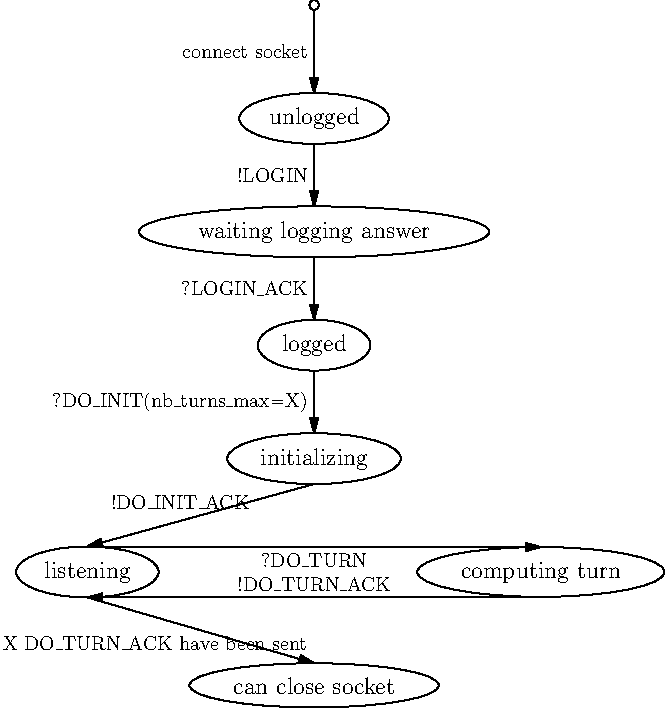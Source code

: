 unitsize(1cm);

real margin=1mm;
real y = 0;
real yoff = -2;
real xoff = 4;

object start = draw("", ellipse, (0,y), 0); y += yoff;
object unlogged = draw("unlogged", ellipse, (0,y), margin); y += yoff;
object waiting = draw("waiting logging answer", ellipse, (0,y), margin); y += yoff;
object logged = draw("logged", ellipse, (0,y), margin); y += yoff;
object gameinit = draw("initializing", ellipse, (0,y), margin); y += yoff;
object listening = draw("listening", ellipse, (-xoff,y), margin);
object thinking = draw("computing turn", ellipse, (xoff,y), margin); y += yoff;
object gameover = draw("can close socket", ellipse, (0,y), margin); y += yoff;

add(new void(picture pic, transform t)
{
    draw(pic, "connect socket", point(start,S,t)..point(unlogged,N,t),
         fontsize(10), Arrow);
});

add(new void(picture pic, transform t)
{
    draw(pic, "!LOGIN", point(unlogged,S,t)..point(waiting,N,t),
         fontsize(10), Arrow);
});

add(new void(picture pic, transform t)
{
    draw(pic, "?LOGIN\_ACK", point(waiting,S,t)..point(logged,N,t),
         fontsize(10), Arrow);
});

add(new void(picture pic, transform t)
{
    draw(pic, "?DO\_INIT(nb\_turns\_max=X)", point(logged,S,t)..point(gameinit,N,t),
         fontsize(10), Arrow);
});

add(new void(picture pic, transform t)
{
    draw(pic, "!DO\_INIT\_ACK", point(gameinit,S,t)..point(listening,N,t),
         fontsize(10), Arrow);
});

add(new void(picture pic, transform t)
{
    draw(pic, "?DO\_TURN", point(listening,N,t)..point(thinking,N,t),
         fontsize(10), Arrow);
});

add(new void(picture pic, transform t)
{
    draw(pic, "!DO\_TURN\_ACK", point(thinking,S,t)..point(listening,S,t),
         fontsize(10), Arrow);
});

add(new void(picture pic, transform t)
{
    draw(pic, "X DO\_TURN\_ACK have been sent",
         point(listening,S,t)..point(gameover,N,t),
         fontsize(10), Arrow);
});
